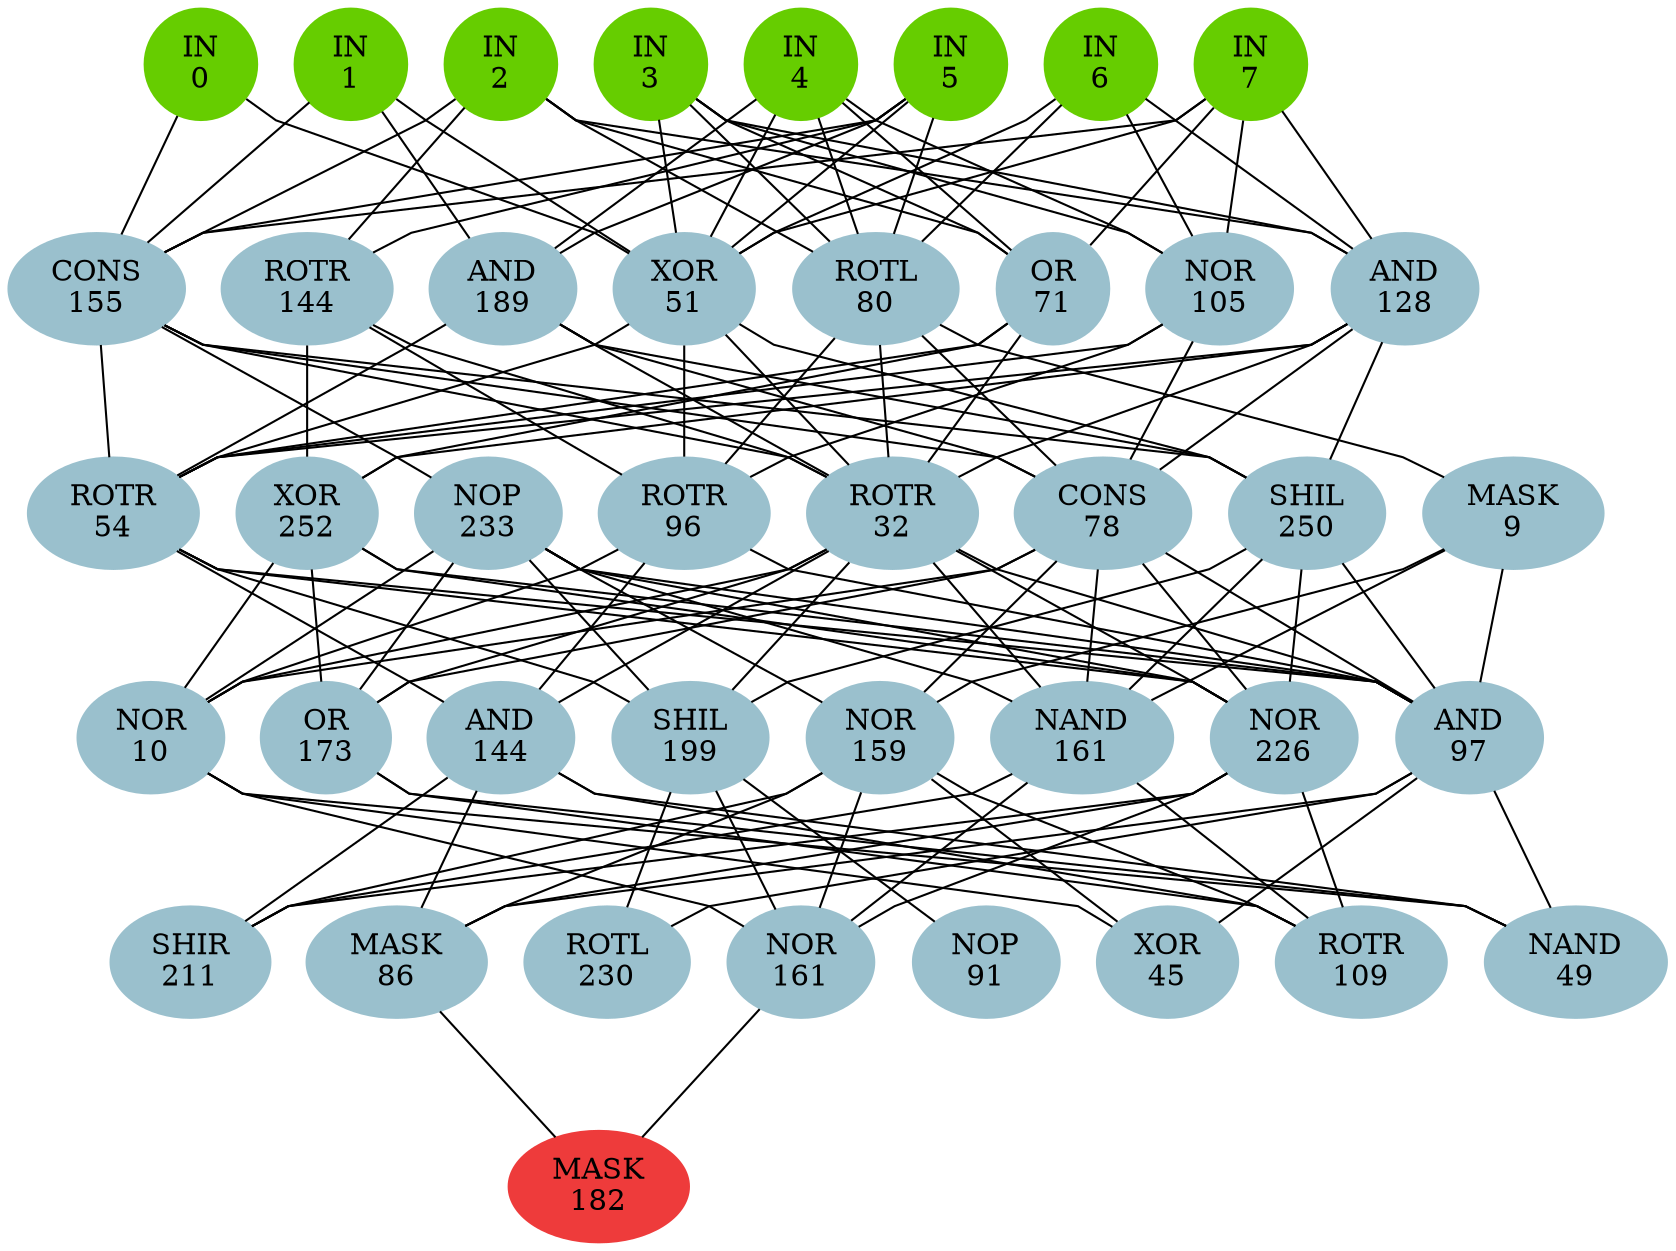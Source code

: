 graph EACircuit {
rankdir=BT;
ranksep=0.75;
ordering=out;
splines=polyline;
node [style=filled, color=lightblue2];

{ rank=same;
node [color=chartreuse3];
"-1_0"[label="IN\n0"];
node [color=chartreuse3];
"-1_1"[label="IN\n1"];
node [color=chartreuse3];
"-1_2"[label="IN\n2"];
node [color=chartreuse3];
"-1_3"[label="IN\n3"];
node [color=chartreuse3];
"-1_4"[label="IN\n4"];
node [color=chartreuse3];
"-1_5"[label="IN\n5"];
node [color=chartreuse3];
"-1_6"[label="IN\n6"];
node [color=chartreuse3];
"-1_7"[label="IN\n7"];
}
{ rank=same;
node [color=lightblue3];
"0_0"[label="CONS\n155"];
node [color=lightblue3];
"0_1"[label="ROTR\n144"];
node [color=lightblue3];
"0_2"[label="AND\n189"];
node [color=lightblue3];
"0_3"[label="XOR\n51"];
node [color=lightblue3];
"0_4"[label="ROTL\n80"];
node [color=lightblue3];
"0_5"[label="OR\n71"];
node [color=lightblue3];
"0_6"[label="NOR\n105"];
node [color=lightblue3];
"0_7"[label="AND\n128"];
}
{ rank=same;
node [color=lightblue3];
"1_0"[label="ROTR\n54"];
node [color=lightblue3];
"1_1"[label="XOR\n252"];
node [color=lightblue3];
"1_2"[label="NOP\n233"];
node [color=lightblue3];
"1_3"[label="ROTR\n96"];
node [color=lightblue3];
"1_4"[label="ROTR\n32"];
node [color=lightblue3];
"1_5"[label="CONS\n78"];
node [color=lightblue3];
"1_6"[label="SHIL\n250"];
node [color=lightblue3];
"1_7"[label="MASK\n9"];
}
{ rank=same;
node [color=lightblue3];
"2_0"[label="NOR\n10"];
node [color=lightblue3];
"2_1"[label="OR\n173"];
node [color=lightblue3];
"2_2"[label="AND\n144"];
node [color=lightblue3];
"2_3"[label="SHIL\n199"];
node [color=lightblue3];
"2_4"[label="NOR\n159"];
node [color=lightblue3];
"2_5"[label="NAND\n161"];
node [color=lightblue3];
"2_6"[label="NOR\n226"];
node [color=lightblue3];
"2_7"[label="AND\n97"];
}
{ rank=same;
node [color=lightblue3];
"3_0"[label="SHIR\n211"];
node [color=lightblue3];
"3_1"[label="MASK\n86"];
node [color=lightblue3];
"3_2"[label="ROTL\n230"];
node [color=lightblue3];
"3_3"[label="NOR\n161"];
node [color=lightblue3];
"3_4"[label="NOP\n91"];
node [color=lightblue3];
"3_5"[label="XOR\n45"];
node [color=lightblue3];
"3_6"[label="ROTR\n109"];
node [color=lightblue3];
"3_7"[label="NAND\n49"];
}
{ rank=same;
node [color=brown2];
"4_0"[label="MASK\n182"];
}
edge[style=invis];
"-1_0" -- "-1_1" -- "-1_2" -- "-1_3" -- "-1_4" -- "-1_5" -- "-1_6" -- "-1_7";
"0_0" -- "0_1" -- "0_2" -- "0_3" -- "0_4" -- "0_5" -- "0_6" -- "0_7";
"1_0" -- "1_1" -- "1_2" -- "1_3" -- "1_4" -- "1_5" -- "1_6" -- "1_7";
"2_0" -- "2_1" -- "2_2" -- "2_3" -- "2_4" -- "2_5" -- "2_6" -- "2_7";
"3_0" -- "3_1" -- "3_2" -- "3_3" -- "3_4" -- "3_5" -- "3_6" -- "3_7";
"4_0" -- "4_0";
edge[style=solid];
"0_0" -- "-1_0";
"0_0" -- "-1_1";
"0_0" -- "-1_2";
"0_0" -- "-1_5";
"0_0" -- "-1_7";
"0_1" -- "-1_2";
"0_1" -- "-1_5";
"0_2" -- "-1_1";
"0_2" -- "-1_4";
"0_2" -- "-1_5";
"0_3" -- "-1_0";
"0_3" -- "-1_1";
"0_3" -- "-1_3";
"0_3" -- "-1_4";
"0_3" -- "-1_5";
"0_3" -- "-1_6";
"0_3" -- "-1_7";
"0_4" -- "-1_2";
"0_4" -- "-1_3";
"0_4" -- "-1_4";
"0_4" -- "-1_5";
"0_4" -- "-1_6";
"0_5" -- "-1_2";
"0_5" -- "-1_3";
"0_5" -- "-1_4";
"0_5" -- "-1_7";
"0_6" -- "-1_3";
"0_6" -- "-1_4";
"0_6" -- "-1_6";
"0_6" -- "-1_7";
"0_7" -- "-1_2";
"0_7" -- "-1_3";
"0_7" -- "-1_6";
"0_7" -- "-1_7";
"1_0" -- "0_0";
"1_0" -- "0_2";
"1_0" -- "0_3";
"1_0" -- "0_5";
"1_0" -- "0_6";
"1_0" -- "0_7";
"1_1" -- "0_1";
"1_1" -- "0_5";
"1_1" -- "0_7";
"1_2" -- "0_0";
"1_3" -- "0_1";
"1_3" -- "0_3";
"1_3" -- "0_4";
"1_3" -- "0_6";
"1_4" -- "0_0";
"1_4" -- "0_1";
"1_4" -- "0_2";
"1_4" -- "0_3";
"1_4" -- "0_4";
"1_4" -- "0_5";
"1_4" -- "0_7";
"1_5" -- "0_0";
"1_5" -- "0_2";
"1_5" -- "0_4";
"1_5" -- "0_6";
"1_5" -- "0_7";
"1_6" -- "0_0";
"1_6" -- "0_2";
"1_6" -- "0_3";
"1_6" -- "0_7";
"1_7" -- "0_4";
"2_0" -- "1_1";
"2_0" -- "1_2";
"2_0" -- "1_3";
"2_0" -- "1_4";
"2_0" -- "1_5";
"2_1" -- "1_1";
"2_1" -- "1_2";
"2_1" -- "1_4";
"2_1" -- "1_5";
"2_2" -- "1_0";
"2_2" -- "1_3";
"2_2" -- "1_4";
"2_3" -- "1_0";
"2_3" -- "1_2";
"2_3" -- "1_4";
"2_3" -- "1_6";
"2_4" -- "1_2";
"2_4" -- "1_5";
"2_4" -- "1_7";
"2_5" -- "1_2";
"2_5" -- "1_4";
"2_5" -- "1_5";
"2_5" -- "1_6";
"2_5" -- "1_7";
"2_6" -- "1_0";
"2_6" -- "1_1";
"2_6" -- "1_2";
"2_6" -- "1_4";
"2_6" -- "1_5";
"2_6" -- "1_6";
"2_7" -- "1_0";
"2_7" -- "1_1";
"2_7" -- "1_2";
"2_7" -- "1_3";
"2_7" -- "1_4";
"2_7" -- "1_5";
"2_7" -- "1_6";
"2_7" -- "1_7";
"3_0" -- "2_2";
"3_0" -- "2_4";
"3_0" -- "2_5";
"3_0" -- "2_6";
"3_1" -- "2_2";
"3_1" -- "2_4";
"3_1" -- "2_6";
"3_1" -- "2_7";
"3_2" -- "2_3";
"3_2" -- "2_7";
"3_3" -- "2_0";
"3_3" -- "2_3";
"3_3" -- "2_4";
"3_3" -- "2_5";
"3_3" -- "2_6";
"3_4" -- "2_3";
"3_5" -- "2_0";
"3_5" -- "2_4";
"3_5" -- "2_7";
"3_6" -- "2_1";
"3_6" -- "2_2";
"3_6" -- "2_4";
"3_6" -- "2_5";
"3_6" -- "2_6";
"3_7" -- "2_0";
"3_7" -- "2_1";
"3_7" -- "2_2";
"3_7" -- "2_7";
"4_0" -- "3_1";
"4_0" -- "3_3";
}
